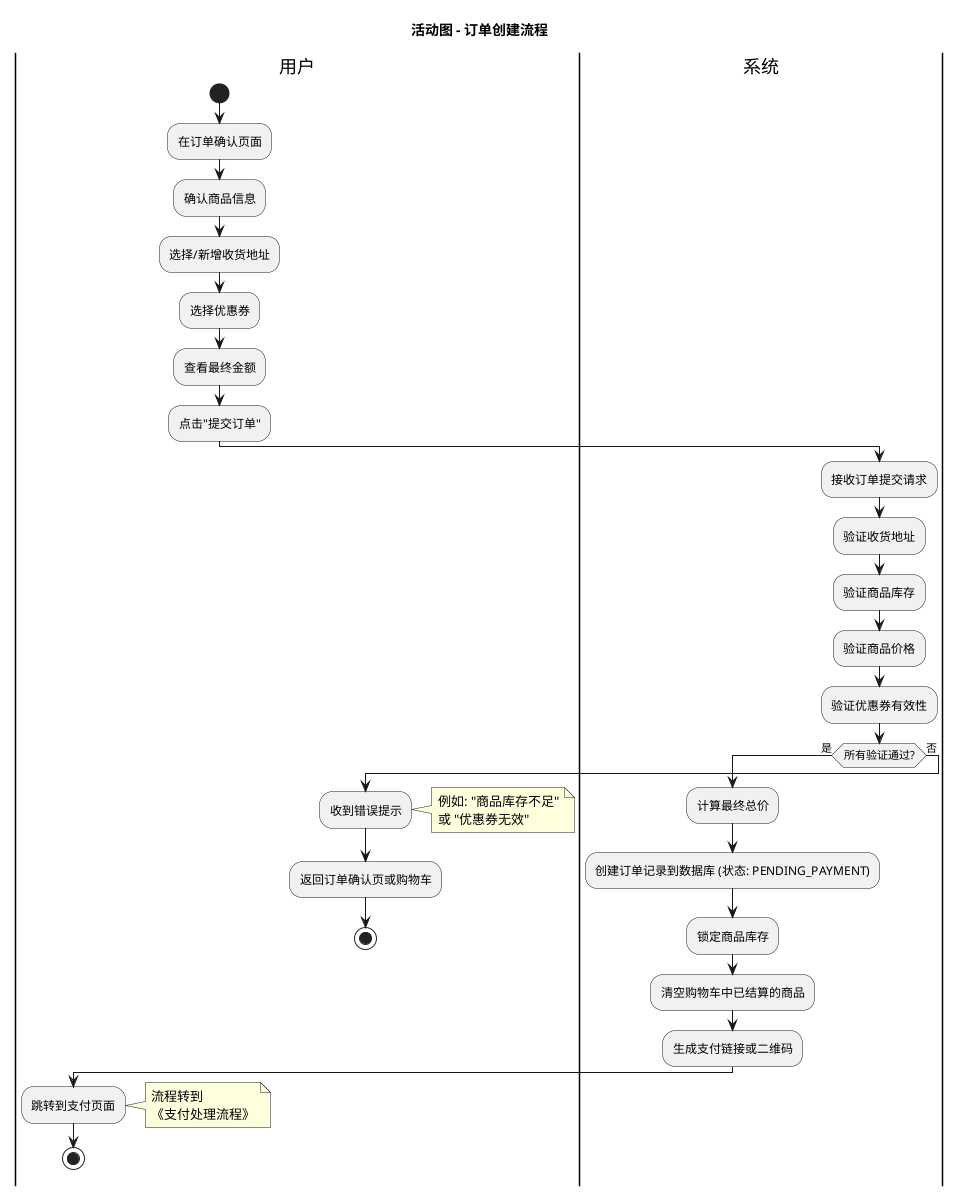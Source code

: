 @startuml
title "活动图 - 订单创建流程"

|用户|
start
:在订单确认页面;
:确认商品信息;
:选择/新增收货地址;
:选择优惠券;
:查看最终金额;
:点击"提交订单";

|系统|
:接收订单提交请求;
:验证收货地址;
:验证商品库存;
:验证商品价格;
:验证优惠券有效性;

if (所有验证通过?) then (是)
  :计算最终总价;
  :创建订单记录到数据库 (状态: PENDING_PAYMENT);
  :锁定商品库存;
  :清空购物车中已结算的商品;
  :生成支付链接或二维码;
  |用户|
  :跳转到支付页面;
  note right
   流程转到
   《支付处理流程》
  end note
  stop
else (否)
  |用户|
  :收到错误提示;
  note right
    例如: "商品库存不足"
    或 "优惠券无效"
  end note
  :返回订单确认页或购物车;
  stop
endif

@enduml 